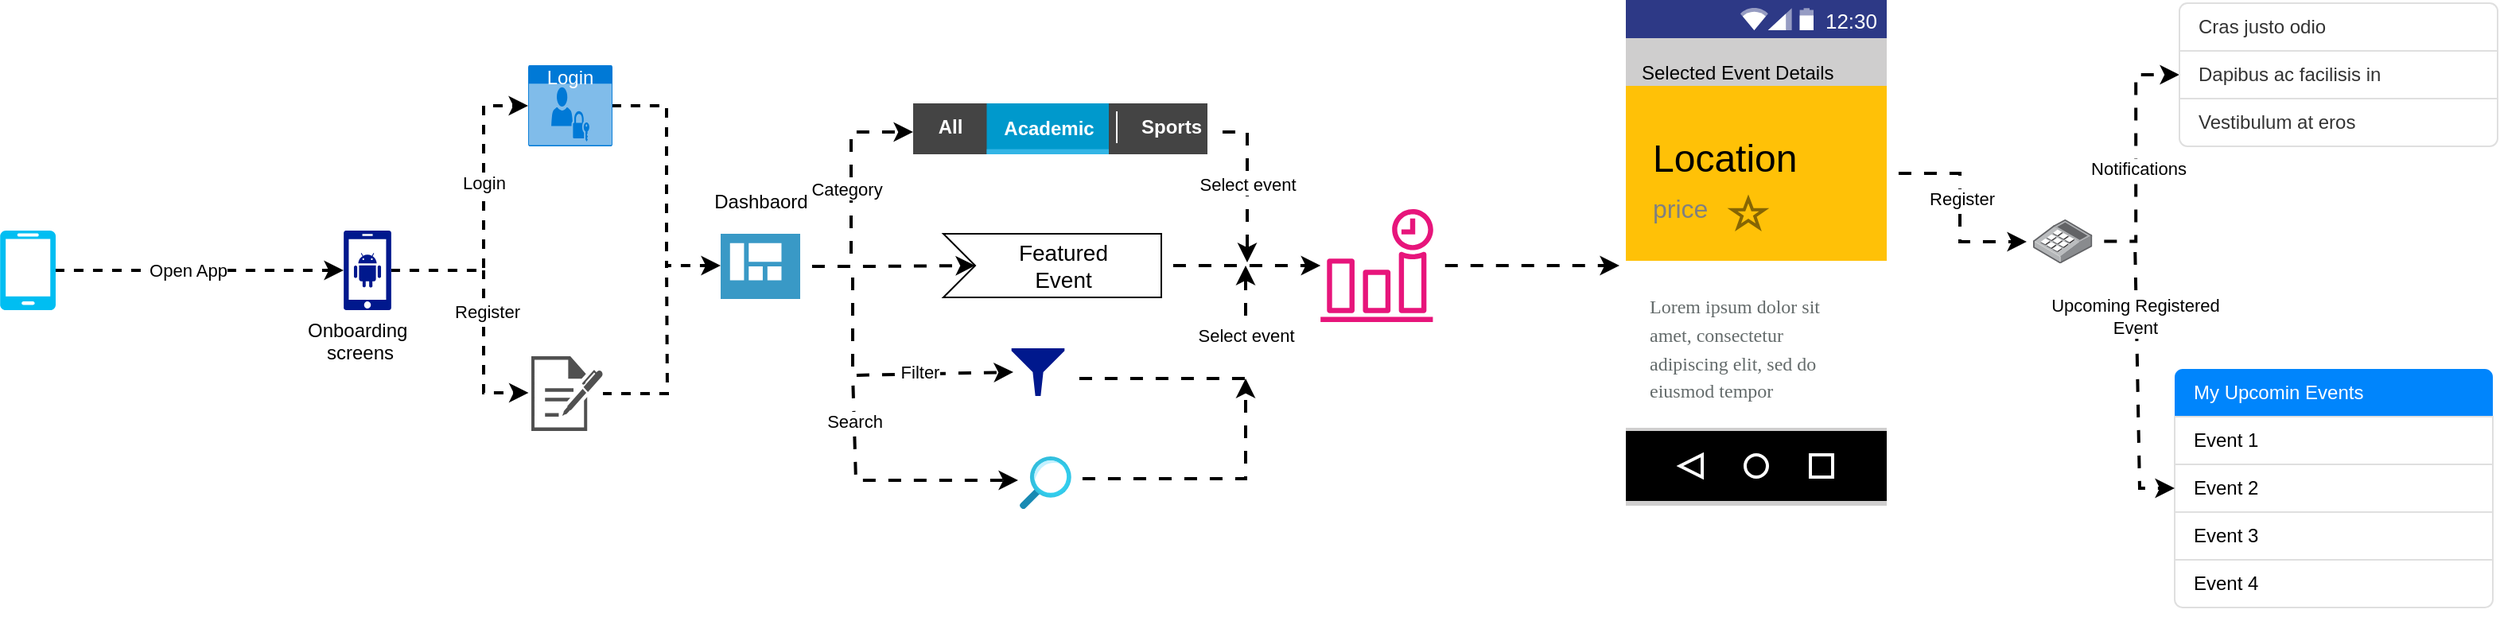 <mxfile version="26.1.1">
  <diagram name="System Architecture Diagram" id="HCA1ESuXMkY5uprzuyrd">
    <mxGraphModel dx="1730" dy="524" grid="0" gridSize="10" guides="1" tooltips="1" connect="1" arrows="1" fold="1" page="1" pageScale="1" pageWidth="850" pageHeight="1100" math="0" shadow="0">
      <root>
        <mxCell id="0" />
        <mxCell id="1" parent="0" />
        <mxCell id="lSVf8hak6VKwOoDpYqse-5" value="" style="sketch=0;aspect=fixed;pointerEvents=1;shadow=0;dashed=0;html=1;strokeColor=none;labelPosition=center;verticalLabelPosition=bottom;verticalAlign=top;align=center;fillColor=#00188D;shape=mxgraph.mscae.enterprise.android_phone" vertex="1" parent="1">
          <mxGeometry x="48" y="268" width="30" height="50" as="geometry" />
        </mxCell>
        <mxCell id="lSVf8hak6VKwOoDpYqse-6" value="" style="verticalLabelPosition=bottom;html=1;verticalAlign=top;align=center;strokeColor=none;fillColor=#00BEF2;shape=mxgraph.azure.mobile;pointerEvents=1;" vertex="1" parent="1">
          <mxGeometry x="-168" y="268" width="35" height="50" as="geometry" />
        </mxCell>
        <mxCell id="lSVf8hak6VKwOoDpYqse-7" style="edgeStyle=orthogonalEdgeStyle;rounded=0;orthogonalLoop=1;jettySize=auto;html=1;entryX=0;entryY=0.5;entryDx=0;entryDy=0;entryPerimeter=0;endArrow=classic;endFill=1;flowAnimation=1;strokeWidth=2;dashed=1;" edge="1" parent="1" source="lSVf8hak6VKwOoDpYqse-6" target="lSVf8hak6VKwOoDpYqse-5">
          <mxGeometry relative="1" as="geometry" />
        </mxCell>
        <mxCell id="lSVf8hak6VKwOoDpYqse-8" value="Open App" style="edgeLabel;html=1;align=center;verticalAlign=middle;resizable=0;points=[];" vertex="1" connectable="0" parent="lSVf8hak6VKwOoDpYqse-7">
          <mxGeometry x="-0.089" relative="1" as="geometry">
            <mxPoint as="offset" />
          </mxGeometry>
        </mxCell>
        <mxCell id="lSVf8hak6VKwOoDpYqse-9" value="Onboarding&amp;nbsp;&lt;div&gt;screens&lt;div&gt;&lt;br&gt;&lt;/div&gt;&lt;/div&gt;" style="text;html=1;align=center;verticalAlign=middle;resizable=0;points=[];autosize=1;strokeColor=none;fillColor=none;" vertex="1" parent="1">
          <mxGeometry x="16" y="317" width="84" height="55" as="geometry" />
        </mxCell>
        <mxCell id="lSVf8hak6VKwOoDpYqse-10" value="Login" style="html=1;whiteSpace=wrap;strokeColor=none;fillColor=#0079D6;labelPosition=center;verticalLabelPosition=middle;verticalAlign=top;align=center;fontSize=12;outlineConnect=0;spacingTop=-6;fontColor=#FFFFFF;sketch=0;shape=mxgraph.sitemap.login;" vertex="1" parent="1">
          <mxGeometry x="164" y="164" width="53" height="51" as="geometry" />
        </mxCell>
        <mxCell id="lSVf8hak6VKwOoDpYqse-22" style="edgeStyle=orthogonalEdgeStyle;rounded=0;orthogonalLoop=1;jettySize=auto;html=1;endArrow=none;startFill=0;strokeWidth=2;flowAnimation=1;dashed=1;" edge="1" parent="1" source="lSVf8hak6VKwOoDpYqse-11">
          <mxGeometry relative="1" as="geometry">
            <mxPoint x="251" y="289" as="targetPoint" />
          </mxGeometry>
        </mxCell>
        <mxCell id="lSVf8hak6VKwOoDpYqse-11" value="" style="sketch=0;pointerEvents=1;shadow=0;dashed=0;html=1;strokeColor=none;fillColor=#505050;labelPosition=center;verticalLabelPosition=bottom;verticalAlign=top;outlineConnect=0;align=center;shape=mxgraph.office.concepts.sign_up;" vertex="1" parent="1">
          <mxGeometry x="166" y="347" width="45" height="47" as="geometry" />
        </mxCell>
        <mxCell id="lSVf8hak6VKwOoDpYqse-13" value="" style="image;sketch=0;aspect=fixed;html=1;points=[];align=center;fontSize=12;image=img/lib/mscae/Shared_Dashboard.svg;" vertex="1" parent="1">
          <mxGeometry x="285" y="270" width="50" height="41" as="geometry" />
        </mxCell>
        <mxCell id="lSVf8hak6VKwOoDpYqse-14" value="Dashbaord" style="text;html=1;align=center;verticalAlign=middle;resizable=0;points=[];autosize=1;strokeColor=none;fillColor=none;" vertex="1" parent="1">
          <mxGeometry x="271.5" y="237" width="77" height="26" as="geometry" />
        </mxCell>
        <mxCell id="lSVf8hak6VKwOoDpYqse-15" style="edgeStyle=orthogonalEdgeStyle;rounded=0;orthogonalLoop=1;jettySize=auto;html=1;exitX=1;exitY=0.5;exitDx=0;exitDy=0;exitPerimeter=0;entryX=0;entryY=0.5;entryDx=0;entryDy=0;entryPerimeter=0;flowAnimation=1;strokeWidth=2;dashed=1;" edge="1" parent="1" source="lSVf8hak6VKwOoDpYqse-5" target="lSVf8hak6VKwOoDpYqse-10">
          <mxGeometry relative="1" as="geometry">
            <Array as="points">
              <mxPoint x="136" y="293" />
              <mxPoint x="136" y="190" />
            </Array>
          </mxGeometry>
        </mxCell>
        <mxCell id="lSVf8hak6VKwOoDpYqse-18" value="Login" style="edgeLabel;html=1;align=center;verticalAlign=middle;resizable=0;points=[];" vertex="1" connectable="0" parent="lSVf8hak6VKwOoDpYqse-15">
          <mxGeometry x="0.193" relative="1" as="geometry">
            <mxPoint as="offset" />
          </mxGeometry>
        </mxCell>
        <mxCell id="lSVf8hak6VKwOoDpYqse-16" value="" style="edgeStyle=none;orthogonalLoop=1;jettySize=auto;html=1;rounded=0;entryX=-0.039;entryY=0.489;entryDx=0;entryDy=0;entryPerimeter=0;flowAnimation=1;strokeWidth=2;dashed=1;" edge="1" parent="1" target="lSVf8hak6VKwOoDpYqse-11">
          <mxGeometry width="100" relative="1" as="geometry">
            <mxPoint x="136" y="293" as="sourcePoint" />
            <mxPoint x="190" y="299" as="targetPoint" />
            <Array as="points">
              <mxPoint x="136" y="370" />
            </Array>
          </mxGeometry>
        </mxCell>
        <mxCell id="lSVf8hak6VKwOoDpYqse-17" value="Register" style="edgeLabel;html=1;align=center;verticalAlign=middle;resizable=0;points=[];" vertex="1" connectable="0" parent="lSVf8hak6VKwOoDpYqse-16">
          <mxGeometry x="-0.505" y="2" relative="1" as="geometry">
            <mxPoint as="offset" />
          </mxGeometry>
        </mxCell>
        <mxCell id="lSVf8hak6VKwOoDpYqse-21" style="edgeStyle=orthogonalEdgeStyle;rounded=0;orthogonalLoop=1;jettySize=auto;html=1;exitX=1;exitY=0.5;exitDx=0;exitDy=0;exitPerimeter=0;entryX=0;entryY=0.488;entryDx=0;entryDy=0;entryPerimeter=0;strokeWidth=2;flowAnimation=1;dashed=1;" edge="1" parent="1" source="lSVf8hak6VKwOoDpYqse-10" target="lSVf8hak6VKwOoDpYqse-13">
          <mxGeometry relative="1" as="geometry" />
        </mxCell>
        <mxCell id="lSVf8hak6VKwOoDpYqse-93" value="" style="edgeStyle=orthogonalEdgeStyle;rounded=0;orthogonalLoop=1;jettySize=auto;html=1;flowAnimation=1;strokeWidth=2;" edge="1" parent="1" source="lSVf8hak6VKwOoDpYqse-23">
          <mxGeometry relative="1" as="geometry">
            <mxPoint x="850" y="290" as="targetPoint" />
          </mxGeometry>
        </mxCell>
        <mxCell id="lSVf8hak6VKwOoDpYqse-23" value="" style="sketch=0;outlineConnect=0;fontColor=#232F3E;gradientColor=none;fillColor=#E7157B;strokeColor=none;dashed=0;verticalLabelPosition=bottom;verticalAlign=top;align=center;html=1;fontSize=12;fontStyle=0;aspect=fixed;pointerEvents=1;shape=mxgraph.aws4.event_time_based;" vertex="1" parent="1">
          <mxGeometry x="662" y="254.5" width="71" height="71" as="geometry" />
        </mxCell>
        <mxCell id="lSVf8hak6VKwOoDpYqse-33" value="" style="image;aspect=fixed;html=1;points=[];align=center;fontSize=12;image=img/lib/azure2/general/Search.svg;" vertex="1" parent="1">
          <mxGeometry x="473" y="410" width="32.49" height="33" as="geometry" />
        </mxCell>
        <mxCell id="lSVf8hak6VKwOoDpYqse-34" value="" style="sketch=0;aspect=fixed;pointerEvents=1;shadow=0;dashed=0;html=1;strokeColor=none;labelPosition=center;verticalLabelPosition=bottom;verticalAlign=top;align=center;fillColor=#00188D;shape=mxgraph.mscae.enterprise.filter" vertex="1" parent="1">
          <mxGeometry x="467.83" y="342" width="33.33" height="30" as="geometry" />
        </mxCell>
        <mxCell id="lSVf8hak6VKwOoDpYqse-42" value="" style="strokeWidth=1;html=1;shadow=0;dashed=0;shape=mxgraph.android.rrect;rSize=0;fillColor=#444444;strokeColor=none;" vertex="1" parent="1">
          <mxGeometry x="406" y="188" width="185" height="32" as="geometry" />
        </mxCell>
        <mxCell id="lSVf8hak6VKwOoDpYqse-43" value="All" style="strokeWidth=1;html=1;shadow=0;dashed=0;shape=mxgraph.android.anchor;fontStyle=1;fontColor=#ffffff;" vertex="1" parent="lSVf8hak6VKwOoDpYqse-42">
          <mxGeometry width="46.25" height="30" as="geometry" />
        </mxCell>
        <mxCell id="lSVf8hak6VKwOoDpYqse-44" value="Academic" style="strokeWidth=1;html=1;shadow=0;dashed=0;shape=mxgraph.android.rrect;rSize=0;fontStyle=1;fillColor=#0099cc;strokeColor=none;fontColor=#ffffff;" vertex="1" parent="lSVf8hak6VKwOoDpYqse-42">
          <mxGeometry x="46.25" width="76.75" height="32" as="geometry" />
        </mxCell>
        <mxCell id="lSVf8hak6VKwOoDpYqse-45" value="" style="strokeWidth=1;html=1;shadow=0;dashed=0;shape=mxgraph.android.rrect;rSize=0;fillColor=#33b5e5;strokeColor=none;" vertex="1" parent="lSVf8hak6VKwOoDpYqse-44">
          <mxGeometry y="28.8" width="76.75" height="3.2" as="geometry" />
        </mxCell>
        <mxCell id="lSVf8hak6VKwOoDpYqse-46" value="" style="strokeWidth=1;html=1;shadow=0;dashed=0;shape=mxgraph.android.anchor;fontStyle=1;fontColor=#ffffff;" vertex="1" parent="lSVf8hak6VKwOoDpYqse-42">
          <mxGeometry x="92.5" width="46.25" height="30" as="geometry" />
        </mxCell>
        <mxCell id="lSVf8hak6VKwOoDpYqse-47" value="Sports" style="strokeWidth=1;html=1;shadow=0;dashed=0;shape=mxgraph.android.anchor;fontStyle=1;fontColor=#ffffff;" vertex="1" parent="lSVf8hak6VKwOoDpYqse-42">
          <mxGeometry x="138.75" width="46.25" height="30" as="geometry" />
        </mxCell>
        <mxCell id="lSVf8hak6VKwOoDpYqse-48" value="" style="shape=line;strokeColor=#ffffff;direction=south;" vertex="1" parent="lSVf8hak6VKwOoDpYqse-42">
          <mxGeometry x="123" y="5" width="10" height="20" as="geometry" />
        </mxCell>
        <mxCell id="lSVf8hak6VKwOoDpYqse-52" value="Featured&lt;div&gt;Event&lt;/div&gt;" style="html=1;shape=mxgraph.infographic.ribbonSimple;notch1=20;notch2=0;align=center;verticalAlign=middle;fontSize=14;fontStyle=0;fillColor=#FFFFFF;flipH=0;spacingRight=0;spacingLeft=14;whiteSpace=wrap;" vertex="1" parent="1">
          <mxGeometry x="425" y="270" width="137" height="40" as="geometry" />
        </mxCell>
        <mxCell id="lSVf8hak6VKwOoDpYqse-55" value="" style="edgeStyle=none;orthogonalLoop=1;jettySize=auto;html=1;rounded=0;flowAnimation=1;strokeWidth=2;" edge="1" parent="1">
          <mxGeometry width="100" relative="1" as="geometry">
            <mxPoint x="368" y="290" as="sourcePoint" />
            <mxPoint x="469" y="357" as="targetPoint" />
            <Array as="points">
              <mxPoint x="368" y="359" />
            </Array>
          </mxGeometry>
        </mxCell>
        <mxCell id="lSVf8hak6VKwOoDpYqse-127" value="Filter" style="edgeLabel;html=1;align=center;verticalAlign=middle;resizable=0;points=[];" vertex="1" connectable="0" parent="lSVf8hak6VKwOoDpYqse-55">
          <mxGeometry x="0.306" y="1" relative="1" as="geometry">
            <mxPoint as="offset" />
          </mxGeometry>
        </mxCell>
        <mxCell id="lSVf8hak6VKwOoDpYqse-56" style="edgeStyle=orthogonalEdgeStyle;rounded=0;orthogonalLoop=1;jettySize=auto;html=1;entryX=0;entryY=0;entryDx=20;entryDy=20;entryPerimeter=0;flowAnimation=1;strokeWidth=2;" edge="1" parent="1" source="lSVf8hak6VKwOoDpYqse-13" target="lSVf8hak6VKwOoDpYqse-52">
          <mxGeometry relative="1" as="geometry" />
        </mxCell>
        <mxCell id="lSVf8hak6VKwOoDpYqse-58" value="" style="edgeStyle=none;orthogonalLoop=1;jettySize=auto;html=1;rounded=0;entryX=0;entryY=0.563;entryDx=0;entryDy=0;entryPerimeter=0;flowAnimation=1;strokeWidth=2;" edge="1" parent="1" target="lSVf8hak6VKwOoDpYqse-42">
          <mxGeometry width="100" relative="1" as="geometry">
            <mxPoint x="367" y="290" as="sourcePoint" />
            <mxPoint x="411" y="176" as="targetPoint" />
            <Array as="points">
              <mxPoint x="367" y="206" />
            </Array>
          </mxGeometry>
        </mxCell>
        <mxCell id="lSVf8hak6VKwOoDpYqse-123" value="Category" style="edgeLabel;html=1;align=center;verticalAlign=middle;resizable=0;points=[];" vertex="1" connectable="0" parent="lSVf8hak6VKwOoDpYqse-58">
          <mxGeometry x="-0.22" y="3" relative="1" as="geometry">
            <mxPoint as="offset" />
          </mxGeometry>
        </mxCell>
        <mxCell id="lSVf8hak6VKwOoDpYqse-59" value="" style="edgeStyle=none;orthogonalLoop=1;jettySize=auto;html=1;rounded=0;entryX=-0.031;entryY=0.455;entryDx=0;entryDy=0;entryPerimeter=0;flowAnimation=1;strokeWidth=2;" edge="1" parent="1" target="lSVf8hak6VKwOoDpYqse-33">
          <mxGeometry width="100" relative="1" as="geometry">
            <mxPoint x="368" y="358" as="sourcePoint" />
            <mxPoint x="411" y="388" as="targetPoint" />
            <Array as="points">
              <mxPoint x="370" y="425" />
            </Array>
          </mxGeometry>
        </mxCell>
        <mxCell id="lSVf8hak6VKwOoDpYqse-125" value="Search" style="edgeLabel;html=1;align=center;verticalAlign=middle;resizable=0;points=[];" vertex="1" connectable="0" parent="lSVf8hak6VKwOoDpYqse-59">
          <mxGeometry x="-0.645" relative="1" as="geometry">
            <mxPoint as="offset" />
          </mxGeometry>
        </mxCell>
        <mxCell id="lSVf8hak6VKwOoDpYqse-60" value="" style="edgeStyle=none;orthogonalLoop=1;jettySize=auto;html=1;rounded=0;exitX=1;exitY=0.5;exitDx=0;exitDy=0;exitPerimeter=0;flowAnimation=1;strokeWidth=2;" edge="1" parent="1" source="lSVf8hak6VKwOoDpYqse-52" target="lSVf8hak6VKwOoDpYqse-23">
          <mxGeometry width="100" relative="1" as="geometry">
            <mxPoint x="580" y="386" as="sourcePoint" />
            <mxPoint x="650" y="273" as="targetPoint" />
            <Array as="points" />
          </mxGeometry>
        </mxCell>
        <mxCell id="lSVf8hak6VKwOoDpYqse-61" value="" style="edgeStyle=none;orthogonalLoop=1;jettySize=auto;html=1;rounded=0;exitX=1.055;exitY=0.633;exitDx=0;exitDy=0;exitPerimeter=0;flowAnimation=1;strokeWidth=2;" edge="1" parent="1" source="lSVf8hak6VKwOoDpYqse-34">
          <mxGeometry width="100" relative="1" as="geometry">
            <mxPoint x="568" y="402" as="sourcePoint" />
            <mxPoint x="615" y="290" as="targetPoint" />
            <Array as="points">
              <mxPoint x="615" y="361" />
            </Array>
          </mxGeometry>
        </mxCell>
        <mxCell id="lSVf8hak6VKwOoDpYqse-65" value="Select event&lt;div&gt;&lt;br&gt;&lt;/div&gt;" style="edgeLabel;html=1;align=center;verticalAlign=middle;resizable=0;points=[];" vertex="1" connectable="0" parent="lSVf8hak6VKwOoDpYqse-61">
          <mxGeometry x="0.443" relative="1" as="geometry">
            <mxPoint as="offset" />
          </mxGeometry>
        </mxCell>
        <mxCell id="lSVf8hak6VKwOoDpYqse-62" value="" style="edgeStyle=none;orthogonalLoop=1;jettySize=auto;html=1;rounded=0;exitX=0.985;exitY=0.424;exitDx=0;exitDy=0;exitPerimeter=0;flowAnimation=1;strokeWidth=2;" edge="1" parent="1" source="lSVf8hak6VKwOoDpYqse-33">
          <mxGeometry width="100" relative="1" as="geometry">
            <mxPoint x="507" y="438" as="sourcePoint" />
            <mxPoint x="615" y="361" as="targetPoint" />
            <Array as="points">
              <mxPoint x="615" y="424" />
            </Array>
          </mxGeometry>
        </mxCell>
        <mxCell id="lSVf8hak6VKwOoDpYqse-63" value="" style="edgeStyle=none;orthogonalLoop=1;jettySize=auto;html=1;rounded=0;exitX=1.011;exitY=0.563;exitDx=0;exitDy=0;exitPerimeter=0;flowAnimation=1;strokeWidth=2;" edge="1" parent="1" source="lSVf8hak6VKwOoDpYqse-42">
          <mxGeometry width="100" relative="1" as="geometry">
            <mxPoint x="581" y="133" as="sourcePoint" />
            <mxPoint x="616" y="288" as="targetPoint" />
            <Array as="points">
              <mxPoint x="616" y="206" />
            </Array>
          </mxGeometry>
        </mxCell>
        <mxCell id="lSVf8hak6VKwOoDpYqse-64" value="Select event" style="edgeLabel;html=1;align=center;verticalAlign=middle;resizable=0;points=[];" vertex="1" connectable="0" parent="lSVf8hak6VKwOoDpYqse-63">
          <mxGeometry x="0.066" relative="1" as="geometry">
            <mxPoint as="offset" />
          </mxGeometry>
        </mxCell>
        <mxCell id="lSVf8hak6VKwOoDpYqse-94" value="" style="dashed=0;align=center;fontSize=12;shape=rect;fillColor=#ffffff;strokeColor=none;" vertex="1" parent="1">
          <mxGeometry x="854" y="123" width="164" height="392" as="geometry" />
        </mxCell>
        <mxCell id="lSVf8hak6VKwOoDpYqse-95" value="12:30" style="dashed=0;align=center;fontSize=12;shape=rect;align=right;fillColor=#2D3986;strokeColor=none;fontColor=#FFFFFF;spacingRight=4;spacingTop=1;fontStyle=0;fontSize=13;resizeWidth=1;" vertex="1" parent="lSVf8hak6VKwOoDpYqse-94">
          <mxGeometry width="164" height="24" relative="1" as="geometry" />
        </mxCell>
        <mxCell id="lSVf8hak6VKwOoDpYqse-96" value="" style="dashed=0;html=1;shape=mxgraph.gmdl.top_bar;fillColor=#2D3986;strokeColor=none;" vertex="1" parent="lSVf8hak6VKwOoDpYqse-95">
          <mxGeometry x="1" y="0.5" width="46" height="14" relative="1" as="geometry">
            <mxPoint x="-92" y="-7" as="offset" />
          </mxGeometry>
        </mxCell>
        <mxCell id="lSVf8hak6VKwOoDpYqse-97" value="Selected Event Details" style="shape=rect;strokeColor=none;fillColor=#CFCECE;resizeWidth=1;whiteSpace=wrap;spacing=10;verticalAlign=top;align=left;html=1;" vertex="1" parent="lSVf8hak6VKwOoDpYqse-94">
          <mxGeometry width="164" height="294" relative="1" as="geometry">
            <mxPoint y="24" as="offset" />
          </mxGeometry>
        </mxCell>
        <mxCell id="lSVf8hak6VKwOoDpYqse-98" value="Location&lt;div&gt;&lt;font color=&quot;#808080&quot;&gt;&lt;span style=&quot;font-size: 16px;&quot;&gt;price&lt;/span&gt;&lt;/font&gt;&lt;/div&gt;" style="dashed=0;align=left;fontSize=24;shape=rect;strokeColor=none;fillColor=#FFC107;resizeWidth=1;spacingLeft=15;spacingTop=10;html=1;whiteSpace=wrap;" vertex="1" parent="lSVf8hak6VKwOoDpYqse-94">
          <mxGeometry y="1" width="164" height="110" relative="1" as="geometry">
            <mxPoint y="-338" as="offset" />
          </mxGeometry>
        </mxCell>
        <mxCell id="lSVf8hak6VKwOoDpYqse-100" value="" style="dashed=0;html=1;shape=mxgraph.gmdl.star;strokeColor=none;strokeColor=#856504;fillColor=none;strokeWidth=2;" vertex="1" parent="lSVf8hak6VKwOoDpYqse-98">
          <mxGeometry x="1" y="0.5" width="20" height="18" relative="1" as="geometry">
            <mxPoint x="-97" y="16" as="offset" />
          </mxGeometry>
        </mxCell>
        <mxCell id="lSVf8hak6VKwOoDpYqse-101" value="&lt;span style=&quot;color: rgb(100, 107, 107); font-family: fontSerif, &amp;quot;fontSerif Fallback&amp;quot;; background-color: rgb(255, 255, 255);&quot;&gt;&lt;font style=&quot;font-size: 12px;&quot;&gt;Lorem ipsum dolor sit amet, consectetur adipiscing elit, sed do eiusmod tempor&lt;/font&gt;&lt;/span&gt;" style="dashed=0;align=left;fontSize=14;shape=rect;strokeColor=none;fillColor=#ffffff;resizeWidth=1;spacingTop=0;spacing=15;verticalAlign=top;html=1;whiteSpace=wrap;" vertex="1" parent="lSVf8hak6VKwOoDpYqse-94">
          <mxGeometry y="1" width="164" height="105" relative="1" as="geometry">
            <mxPoint y="-228" as="offset" />
          </mxGeometry>
        </mxCell>
        <mxCell id="lSVf8hak6VKwOoDpYqse-102" value="" style="dashed=0;align=center;fontSize=12;shape=rect;strokeColor=none;fillColor=#000000;resizeWidth=1;" vertex="1" parent="lSVf8hak6VKwOoDpYqse-94">
          <mxGeometry y="1" width="164" height="44" relative="1" as="geometry">
            <mxPoint y="-121" as="offset" />
          </mxGeometry>
        </mxCell>
        <mxCell id="lSVf8hak6VKwOoDpYqse-103" value="" style="dashed=0;html=1;shape=mxgraph.gmdl.back;strokeColor=#ffffff;fillColor=#000000;strokeWidth=2;" vertex="1" parent="lSVf8hak6VKwOoDpYqse-102">
          <mxGeometry x="0.25" y="0.5" width="14" height="14" relative="1" as="geometry">
            <mxPoint x="-7" y="-7" as="offset" />
          </mxGeometry>
        </mxCell>
        <mxCell id="lSVf8hak6VKwOoDpYqse-104" value="" style="shape=ellipse;strokeColor=#ffffff;fillColor=#000000;strokeWidth=2;" vertex="1" parent="lSVf8hak6VKwOoDpYqse-102">
          <mxGeometry x="0.5" y="0.5" width="14" height="14" relative="1" as="geometry">
            <mxPoint x="-7" y="-7" as="offset" />
          </mxGeometry>
        </mxCell>
        <mxCell id="lSVf8hak6VKwOoDpYqse-105" value="" style="shape=rect;strokeColor=#ffffff;fillColor=#000000;strokeWidth=2;" vertex="1" parent="lSVf8hak6VKwOoDpYqse-102">
          <mxGeometry x="0.75" y="0.5" width="14" height="14" relative="1" as="geometry">
            <mxPoint x="-7" y="-7" as="offset" />
          </mxGeometry>
        </mxCell>
        <mxCell id="lSVf8hak6VKwOoDpYqse-119" style="edgeStyle=orthogonalEdgeStyle;rounded=0;orthogonalLoop=1;jettySize=auto;html=1;entryX=0;entryY=0.5;entryDx=0;entryDy=0;flowAnimation=1;strokeWidth=2;" edge="1" parent="1" source="lSVf8hak6VKwOoDpYqse-106" target="lSVf8hak6VKwOoDpYqse-115">
          <mxGeometry relative="1" as="geometry" />
        </mxCell>
        <mxCell id="lSVf8hak6VKwOoDpYqse-121" value="Notifications" style="edgeLabel;html=1;align=center;verticalAlign=middle;resizable=0;points=[];" vertex="1" connectable="0" parent="lSVf8hak6VKwOoDpYqse-119">
          <mxGeometry x="-0.083" y="-1" relative="1" as="geometry">
            <mxPoint as="offset" />
          </mxGeometry>
        </mxCell>
        <mxCell id="lSVf8hak6VKwOoDpYqse-106" value="" style="image;points=[];aspect=fixed;html=1;align=center;shadow=0;dashed=0;image=img/lib/allied_telesis/computer_and_terminals/POS_keypad.svg;" vertex="1" parent="1">
          <mxGeometry x="1110" y="261" width="37.2" height="27.6" as="geometry" />
        </mxCell>
        <mxCell id="lSVf8hak6VKwOoDpYqse-107" style="edgeStyle=orthogonalEdgeStyle;rounded=0;orthogonalLoop=1;jettySize=auto;html=1;entryX=-0.108;entryY=0.507;entryDx=0;entryDy=0;entryPerimeter=0;flowAnimation=1;strokeWidth=2;" edge="1" parent="1" source="lSVf8hak6VKwOoDpYqse-98" target="lSVf8hak6VKwOoDpYqse-106">
          <mxGeometry relative="1" as="geometry" />
        </mxCell>
        <mxCell id="lSVf8hak6VKwOoDpYqse-108" value="Register" style="edgeLabel;html=1;align=center;verticalAlign=middle;resizable=0;points=[];" vertex="1" connectable="0" parent="lSVf8hak6VKwOoDpYqse-107">
          <mxGeometry x="-0.053" y="1" relative="1" as="geometry">
            <mxPoint as="offset" />
          </mxGeometry>
        </mxCell>
        <mxCell id="lSVf8hak6VKwOoDpYqse-109" value="" style="swimlane;fontStyle=0;childLayout=stackLayout;horizontal=1;startSize=0;horizontalStack=0;resizeParent=1;resizeParentMax=0;resizeLast=0;collapsible=0;marginBottom=0;whiteSpace=wrap;html=1;strokeColor=none;fillColor=none;" vertex="1" parent="1">
          <mxGeometry x="1199" y="355" width="200" height="150" as="geometry" />
        </mxCell>
        <mxCell id="lSVf8hak6VKwOoDpYqse-110" value="My Upcomin Events" style="text;strokeColor=none;fillColor=#0085FC;align=left;verticalAlign=middle;spacingLeft=10;spacingRight=10;overflow=hidden;points=[[0,0.5],[1,0.5]];portConstraint=eastwest;rotatable=0;whiteSpace=wrap;html=1;shape=mxgraph.bootstrap.topButton;rSize=5;fontColor=#ffffff;" vertex="1" parent="lSVf8hak6VKwOoDpYqse-109">
          <mxGeometry width="200" height="30" as="geometry" />
        </mxCell>
        <mxCell id="lSVf8hak6VKwOoDpYqse-111" value="Event 1" style="text;strokeColor=#DFDFDF;fillColor=#FFFFFF;align=left;verticalAlign=middle;spacingLeft=10;spacingRight=10;overflow=hidden;points=[[0,0.5],[1,0.5]];portConstraint=eastwest;rotatable=0;whiteSpace=wrap;html=1;rSize=5;fontColor=#000000;" vertex="1" parent="lSVf8hak6VKwOoDpYqse-109">
          <mxGeometry y="30" width="200" height="30" as="geometry" />
        </mxCell>
        <mxCell id="lSVf8hak6VKwOoDpYqse-112" value="Event 2" style="text;strokeColor=#DFDFDF;fillColor=#FFFFFF;align=left;verticalAlign=middle;spacingLeft=10;spacingRight=10;overflow=hidden;points=[[0,0.5],[1,0.5]];portConstraint=eastwest;rotatable=0;whiteSpace=wrap;html=1;rSize=5;fontColor=#000000;" vertex="1" parent="lSVf8hak6VKwOoDpYqse-109">
          <mxGeometry y="60" width="200" height="30" as="geometry" />
        </mxCell>
        <mxCell id="lSVf8hak6VKwOoDpYqse-113" value="Event 3" style="text;strokeColor=#DFDFDF;fillColor=#FFFFFF;align=left;verticalAlign=middle;spacingLeft=10;spacingRight=10;overflow=hidden;points=[[0,0.5],[1,0.5]];portConstraint=eastwest;rotatable=0;whiteSpace=wrap;html=1;rSize=5;fontColor=#000000;" vertex="1" parent="lSVf8hak6VKwOoDpYqse-109">
          <mxGeometry y="90" width="200" height="30" as="geometry" />
        </mxCell>
        <mxCell id="lSVf8hak6VKwOoDpYqse-114" value="Event 4" style="text;strokeColor=#DFDFDF;fillColor=#FFFFFF;align=left;verticalAlign=middle;spacingLeft=10;spacingRight=10;overflow=hidden;points=[[0,0.5],[1,0.5]];portConstraint=eastwest;rotatable=0;whiteSpace=wrap;html=1;shape=mxgraph.bootstrap.bottomButton;rSize=5;fontColor=#000000;" vertex="1" parent="lSVf8hak6VKwOoDpYqse-109">
          <mxGeometry y="120" width="200" height="30" as="geometry" />
        </mxCell>
        <mxCell id="lSVf8hak6VKwOoDpYqse-115" value="" style="swimlane;fontStyle=0;childLayout=stackLayout;horizontal=1;startSize=0;horizontalStack=0;resizeParent=1;resizeParentMax=0;resizeLast=0;collapsible=0;marginBottom=0;whiteSpace=wrap;html=1;strokeColor=none;fillColor=none;" vertex="1" parent="1">
          <mxGeometry x="1202" y="125" width="200" height="90" as="geometry" />
        </mxCell>
        <mxCell id="lSVf8hak6VKwOoDpYqse-116" value="Cras justo odio" style="text;strokeColor=#DFDFDF;fillColor=#FFFFFF;align=left;verticalAlign=middle;spacingLeft=10;spacingRight=10;overflow=hidden;points=[[0,0.5],[1,0.5]];portConstraint=eastwest;rotatable=0;whiteSpace=wrap;html=1;shape=mxgraph.bootstrap.topButton;rSize=5;fontColor=#333333;" vertex="1" parent="lSVf8hak6VKwOoDpYqse-115">
          <mxGeometry width="200" height="30" as="geometry" />
        </mxCell>
        <mxCell id="lSVf8hak6VKwOoDpYqse-117" value="Dapibus ac facilisis in" style="text;strokeColor=#DFDFDF;fillColor=#FFFFFF;align=left;verticalAlign=middle;spacingLeft=10;spacingRight=10;overflow=hidden;points=[[0,0.5],[1,0.5]];portConstraint=eastwest;rotatable=0;whiteSpace=wrap;html=1;rSize=5;fontColor=#333333;" vertex="1" parent="lSVf8hak6VKwOoDpYqse-115">
          <mxGeometry y="30" width="200" height="30" as="geometry" />
        </mxCell>
        <mxCell id="lSVf8hak6VKwOoDpYqse-118" value="Vestibulum at eros" style="text;strokeColor=#DFDFDF;fillColor=#FFFFFF;align=left;verticalAlign=middle;spacingLeft=10;spacingRight=10;overflow=hidden;points=[[0,0.5],[1,0.5]];portConstraint=eastwest;rotatable=0;whiteSpace=wrap;html=1;shape=mxgraph.bootstrap.bottomButton;rSize=5;fontColor=#333333;" vertex="1" parent="lSVf8hak6VKwOoDpYqse-115">
          <mxGeometry y="60" width="200" height="30" as="geometry" />
        </mxCell>
        <mxCell id="lSVf8hak6VKwOoDpYqse-120" value="" style="edgeStyle=none;orthogonalLoop=1;jettySize=auto;html=1;rounded=0;entryX=0;entryY=0.5;entryDx=0;entryDy=0;flowAnimation=1;strokeWidth=2;" edge="1" parent="1" target="lSVf8hak6VKwOoDpYqse-109">
          <mxGeometry width="100" relative="1" as="geometry">
            <mxPoint x="1174" y="274" as="sourcePoint" />
            <mxPoint x="1286" y="278" as="targetPoint" />
            <Array as="points">
              <mxPoint x="1177" y="430" />
            </Array>
          </mxGeometry>
        </mxCell>
        <mxCell id="lSVf8hak6VKwOoDpYqse-122" value="Upcoming Registered&lt;div&gt;Event&lt;/div&gt;" style="edgeLabel;html=1;align=center;verticalAlign=middle;resizable=0;points=[];" vertex="1" connectable="0" parent="lSVf8hak6VKwOoDpYqse-120">
          <mxGeometry x="-0.461" y="-1" relative="1" as="geometry">
            <mxPoint as="offset" />
          </mxGeometry>
        </mxCell>
      </root>
    </mxGraphModel>
  </diagram>
</mxfile>
